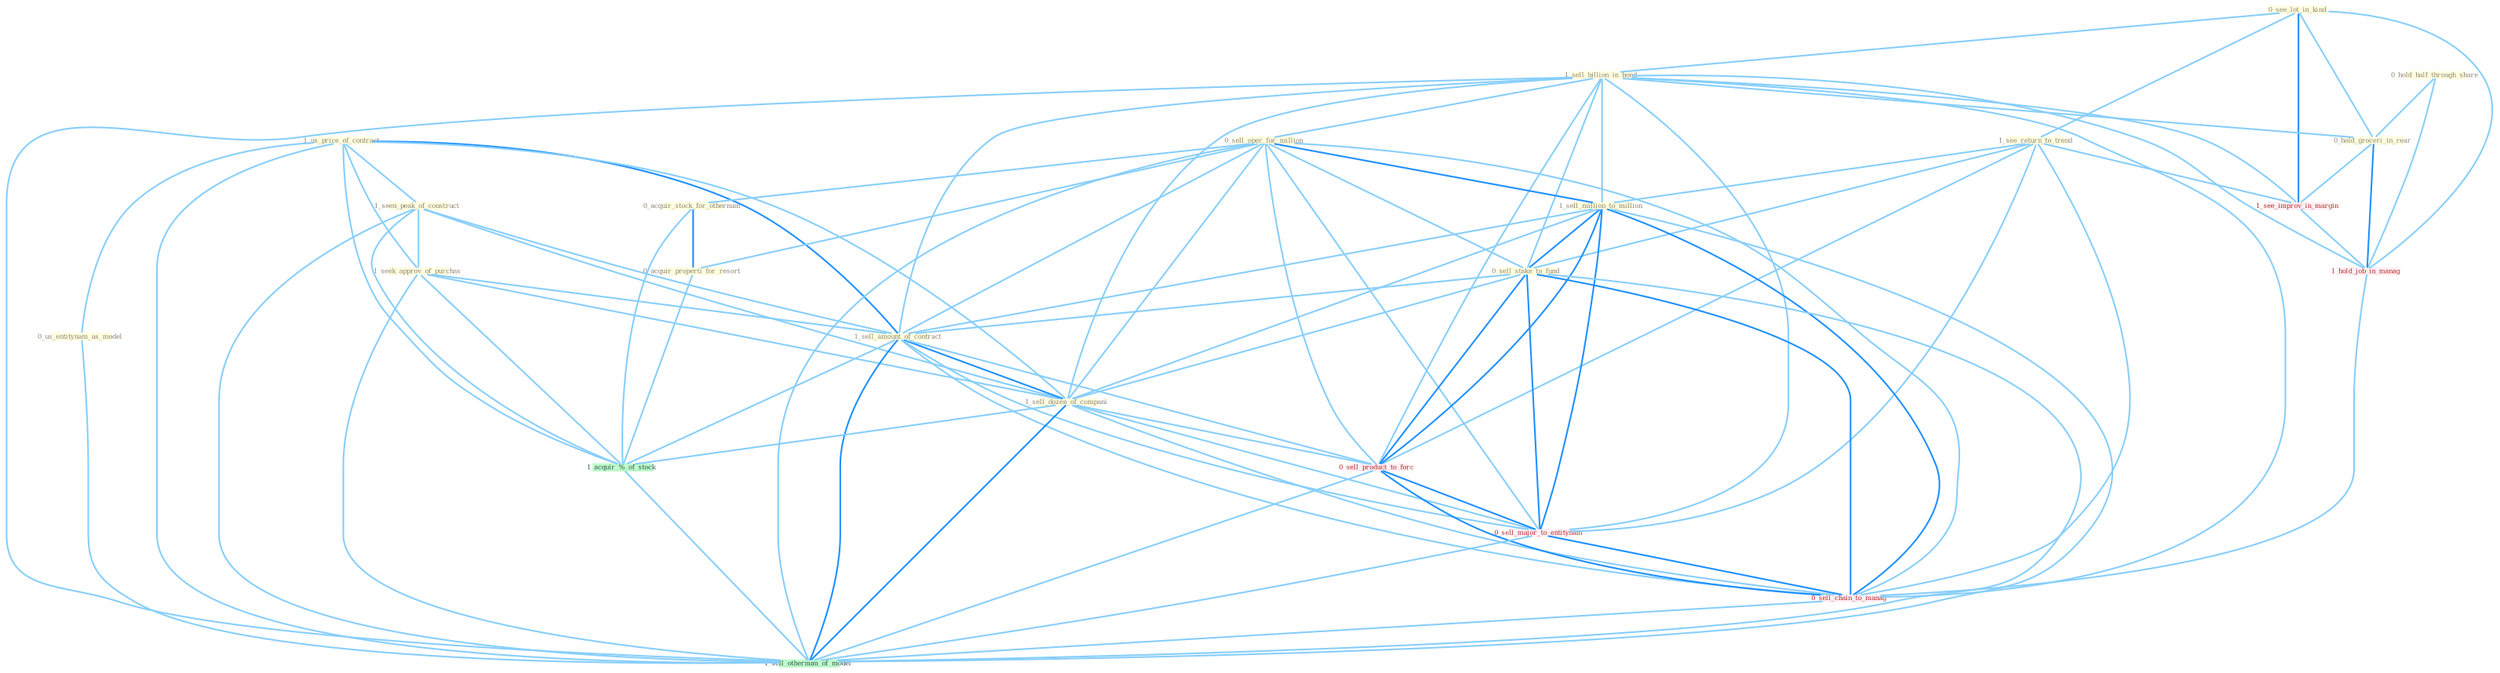 Graph G{ 
    node
    [shape=polygon,style=filled,width=.5,height=.06,color="#BDFCC9",fixedsize=true,fontsize=4,
    fontcolor="#2f4f4f"];
    {node
    [color="#ffffe0", fontcolor="#8b7d6b"] "0_see_lot_in_kind " "1_sell_billion_in_bond " "1_us_price_of_contract " "0_sell_oper_for_million " "0_hold_half_through_share " "1_see_return_to_trend " "0_acquir_stock_for_othernum " "1_seen_peak_of_construct " "0_hold_groceri_in_rear " "1_sell_million_to_million " "0_us_entitynam_as_model " "1_seek_approv_of_purchas " "0_sell_stake_to_fund " "0_acquir_properti_for_resort " "1_sell_amount_of_contract " "1_sell_dozen_of_compani "}
{node [color="#fff0f5", fontcolor="#b22222"] "1_see_improv_in_margin " "1_hold_job_in_manag " "0_sell_product_to_forc " "0_sell_major_to_entitynam " "0_sell_chain_to_manag "}
edge [color="#B0E2FF"];

	"0_see_lot_in_kind " -- "1_sell_billion_in_bond " [w="1", color="#87cefa" ];
	"0_see_lot_in_kind " -- "1_see_return_to_trend " [w="1", color="#87cefa" ];
	"0_see_lot_in_kind " -- "0_hold_groceri_in_rear " [w="1", color="#87cefa" ];
	"0_see_lot_in_kind " -- "1_see_improv_in_margin " [w="2", color="#1e90ff" , len=0.8];
	"0_see_lot_in_kind " -- "1_hold_job_in_manag " [w="1", color="#87cefa" ];
	"1_sell_billion_in_bond " -- "0_sell_oper_for_million " [w="1", color="#87cefa" ];
	"1_sell_billion_in_bond " -- "0_hold_groceri_in_rear " [w="1", color="#87cefa" ];
	"1_sell_billion_in_bond " -- "1_sell_million_to_million " [w="1", color="#87cefa" ];
	"1_sell_billion_in_bond " -- "0_sell_stake_to_fund " [w="1", color="#87cefa" ];
	"1_sell_billion_in_bond " -- "1_sell_amount_of_contract " [w="1", color="#87cefa" ];
	"1_sell_billion_in_bond " -- "1_sell_dozen_of_compani " [w="1", color="#87cefa" ];
	"1_sell_billion_in_bond " -- "1_see_improv_in_margin " [w="1", color="#87cefa" ];
	"1_sell_billion_in_bond " -- "1_hold_job_in_manag " [w="1", color="#87cefa" ];
	"1_sell_billion_in_bond " -- "0_sell_product_to_forc " [w="1", color="#87cefa" ];
	"1_sell_billion_in_bond " -- "0_sell_major_to_entitynam " [w="1", color="#87cefa" ];
	"1_sell_billion_in_bond " -- "0_sell_chain_to_manag " [w="1", color="#87cefa" ];
	"1_sell_billion_in_bond " -- "1_sell_othernum_of_model " [w="1", color="#87cefa" ];
	"1_us_price_of_contract " -- "1_seen_peak_of_construct " [w="1", color="#87cefa" ];
	"1_us_price_of_contract " -- "0_us_entitynam_as_model " [w="1", color="#87cefa" ];
	"1_us_price_of_contract " -- "1_seek_approv_of_purchas " [w="1", color="#87cefa" ];
	"1_us_price_of_contract " -- "1_sell_amount_of_contract " [w="2", color="#1e90ff" , len=0.8];
	"1_us_price_of_contract " -- "1_sell_dozen_of_compani " [w="1", color="#87cefa" ];
	"1_us_price_of_contract " -- "1_acquir_%_of_stock " [w="1", color="#87cefa" ];
	"1_us_price_of_contract " -- "1_sell_othernum_of_model " [w="1", color="#87cefa" ];
	"0_sell_oper_for_million " -- "0_acquir_stock_for_othernum " [w="1", color="#87cefa" ];
	"0_sell_oper_for_million " -- "1_sell_million_to_million " [w="2", color="#1e90ff" , len=0.8];
	"0_sell_oper_for_million " -- "0_sell_stake_to_fund " [w="1", color="#87cefa" ];
	"0_sell_oper_for_million " -- "0_acquir_properti_for_resort " [w="1", color="#87cefa" ];
	"0_sell_oper_for_million " -- "1_sell_amount_of_contract " [w="1", color="#87cefa" ];
	"0_sell_oper_for_million " -- "1_sell_dozen_of_compani " [w="1", color="#87cefa" ];
	"0_sell_oper_for_million " -- "0_sell_product_to_forc " [w="1", color="#87cefa" ];
	"0_sell_oper_for_million " -- "0_sell_major_to_entitynam " [w="1", color="#87cefa" ];
	"0_sell_oper_for_million " -- "0_sell_chain_to_manag " [w="1", color="#87cefa" ];
	"0_sell_oper_for_million " -- "1_sell_othernum_of_model " [w="1", color="#87cefa" ];
	"0_hold_half_through_share " -- "0_hold_groceri_in_rear " [w="1", color="#87cefa" ];
	"0_hold_half_through_share " -- "1_hold_job_in_manag " [w="1", color="#87cefa" ];
	"1_see_return_to_trend " -- "1_sell_million_to_million " [w="1", color="#87cefa" ];
	"1_see_return_to_trend " -- "0_sell_stake_to_fund " [w="1", color="#87cefa" ];
	"1_see_return_to_trend " -- "1_see_improv_in_margin " [w="1", color="#87cefa" ];
	"1_see_return_to_trend " -- "0_sell_product_to_forc " [w="1", color="#87cefa" ];
	"1_see_return_to_trend " -- "0_sell_major_to_entitynam " [w="1", color="#87cefa" ];
	"1_see_return_to_trend " -- "0_sell_chain_to_manag " [w="1", color="#87cefa" ];
	"0_acquir_stock_for_othernum " -- "0_acquir_properti_for_resort " [w="2", color="#1e90ff" , len=0.8];
	"0_acquir_stock_for_othernum " -- "1_acquir_%_of_stock " [w="1", color="#87cefa" ];
	"1_seen_peak_of_construct " -- "1_seek_approv_of_purchas " [w="1", color="#87cefa" ];
	"1_seen_peak_of_construct " -- "1_sell_amount_of_contract " [w="1", color="#87cefa" ];
	"1_seen_peak_of_construct " -- "1_sell_dozen_of_compani " [w="1", color="#87cefa" ];
	"1_seen_peak_of_construct " -- "1_acquir_%_of_stock " [w="1", color="#87cefa" ];
	"1_seen_peak_of_construct " -- "1_sell_othernum_of_model " [w="1", color="#87cefa" ];
	"0_hold_groceri_in_rear " -- "1_see_improv_in_margin " [w="1", color="#87cefa" ];
	"0_hold_groceri_in_rear " -- "1_hold_job_in_manag " [w="2", color="#1e90ff" , len=0.8];
	"1_sell_million_to_million " -- "0_sell_stake_to_fund " [w="2", color="#1e90ff" , len=0.8];
	"1_sell_million_to_million " -- "1_sell_amount_of_contract " [w="1", color="#87cefa" ];
	"1_sell_million_to_million " -- "1_sell_dozen_of_compani " [w="1", color="#87cefa" ];
	"1_sell_million_to_million " -- "0_sell_product_to_forc " [w="2", color="#1e90ff" , len=0.8];
	"1_sell_million_to_million " -- "0_sell_major_to_entitynam " [w="2", color="#1e90ff" , len=0.8];
	"1_sell_million_to_million " -- "0_sell_chain_to_manag " [w="2", color="#1e90ff" , len=0.8];
	"1_sell_million_to_million " -- "1_sell_othernum_of_model " [w="1", color="#87cefa" ];
	"0_us_entitynam_as_model " -- "1_sell_othernum_of_model " [w="1", color="#87cefa" ];
	"1_seek_approv_of_purchas " -- "1_sell_amount_of_contract " [w="1", color="#87cefa" ];
	"1_seek_approv_of_purchas " -- "1_sell_dozen_of_compani " [w="1", color="#87cefa" ];
	"1_seek_approv_of_purchas " -- "1_acquir_%_of_stock " [w="1", color="#87cefa" ];
	"1_seek_approv_of_purchas " -- "1_sell_othernum_of_model " [w="1", color="#87cefa" ];
	"0_sell_stake_to_fund " -- "1_sell_amount_of_contract " [w="1", color="#87cefa" ];
	"0_sell_stake_to_fund " -- "1_sell_dozen_of_compani " [w="1", color="#87cefa" ];
	"0_sell_stake_to_fund " -- "0_sell_product_to_forc " [w="2", color="#1e90ff" , len=0.8];
	"0_sell_stake_to_fund " -- "0_sell_major_to_entitynam " [w="2", color="#1e90ff" , len=0.8];
	"0_sell_stake_to_fund " -- "0_sell_chain_to_manag " [w="2", color="#1e90ff" , len=0.8];
	"0_sell_stake_to_fund " -- "1_sell_othernum_of_model " [w="1", color="#87cefa" ];
	"0_acquir_properti_for_resort " -- "1_acquir_%_of_stock " [w="1", color="#87cefa" ];
	"1_sell_amount_of_contract " -- "1_sell_dozen_of_compani " [w="2", color="#1e90ff" , len=0.8];
	"1_sell_amount_of_contract " -- "1_acquir_%_of_stock " [w="1", color="#87cefa" ];
	"1_sell_amount_of_contract " -- "0_sell_product_to_forc " [w="1", color="#87cefa" ];
	"1_sell_amount_of_contract " -- "0_sell_major_to_entitynam " [w="1", color="#87cefa" ];
	"1_sell_amount_of_contract " -- "0_sell_chain_to_manag " [w="1", color="#87cefa" ];
	"1_sell_amount_of_contract " -- "1_sell_othernum_of_model " [w="2", color="#1e90ff" , len=0.8];
	"1_sell_dozen_of_compani " -- "1_acquir_%_of_stock " [w="1", color="#87cefa" ];
	"1_sell_dozen_of_compani " -- "0_sell_product_to_forc " [w="1", color="#87cefa" ];
	"1_sell_dozen_of_compani " -- "0_sell_major_to_entitynam " [w="1", color="#87cefa" ];
	"1_sell_dozen_of_compani " -- "0_sell_chain_to_manag " [w="1", color="#87cefa" ];
	"1_sell_dozen_of_compani " -- "1_sell_othernum_of_model " [w="2", color="#1e90ff" , len=0.8];
	"1_see_improv_in_margin " -- "1_hold_job_in_manag " [w="1", color="#87cefa" ];
	"1_acquir_%_of_stock " -- "1_sell_othernum_of_model " [w="1", color="#87cefa" ];
	"1_hold_job_in_manag " -- "0_sell_chain_to_manag " [w="1", color="#87cefa" ];
	"0_sell_product_to_forc " -- "0_sell_major_to_entitynam " [w="2", color="#1e90ff" , len=0.8];
	"0_sell_product_to_forc " -- "0_sell_chain_to_manag " [w="2", color="#1e90ff" , len=0.8];
	"0_sell_product_to_forc " -- "1_sell_othernum_of_model " [w="1", color="#87cefa" ];
	"0_sell_major_to_entitynam " -- "0_sell_chain_to_manag " [w="2", color="#1e90ff" , len=0.8];
	"0_sell_major_to_entitynam " -- "1_sell_othernum_of_model " [w="1", color="#87cefa" ];
	"0_sell_chain_to_manag " -- "1_sell_othernum_of_model " [w="1", color="#87cefa" ];
}